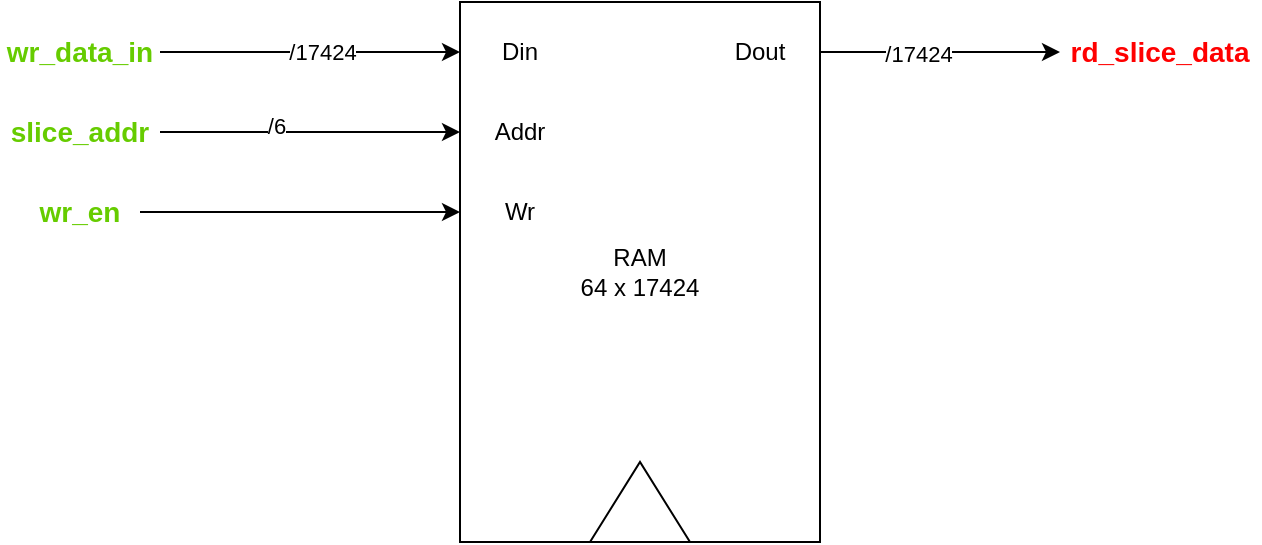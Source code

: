 <mxfile version="22.1.2" type="device">
  <diagram name="Page-1" id="jRwG5yXOpGGB01GR4bkt">
    <mxGraphModel dx="1232" dy="995" grid="1" gridSize="10" guides="1" tooltips="1" connect="1" arrows="1" fold="1" page="1" pageScale="1" pageWidth="2000" pageHeight="2000" math="0" shadow="0">
      <root>
        <mxCell id="0" />
        <mxCell id="1" parent="0" />
        <mxCell id="aQ8SWEXskVuywdtqdkhK-1" value="&lt;div&gt;RAM&lt;/div&gt;&lt;div&gt;64 x 17424&lt;br&gt;&lt;/div&gt;" style="rounded=0;whiteSpace=wrap;html=1;" parent="1" vertex="1">
          <mxGeometry x="450" y="210" width="180" height="270" as="geometry" />
        </mxCell>
        <mxCell id="aQ8SWEXskVuywdtqdkhK-2" value="Din" style="text;html=1;strokeColor=none;fillColor=none;align=center;verticalAlign=middle;whiteSpace=wrap;rounded=0;" parent="1" vertex="1">
          <mxGeometry x="450" y="220" width="60" height="30" as="geometry" />
        </mxCell>
        <mxCell id="aQ8SWEXskVuywdtqdkhK-6" value="Wr" style="text;html=1;strokeColor=none;fillColor=none;align=center;verticalAlign=middle;whiteSpace=wrap;rounded=0;" parent="1" vertex="1">
          <mxGeometry x="450" y="300" width="60" height="30" as="geometry" />
        </mxCell>
        <mxCell id="aQ8SWEXskVuywdtqdkhK-8" value="Addr" style="text;html=1;strokeColor=none;fillColor=none;align=center;verticalAlign=middle;whiteSpace=wrap;rounded=0;" parent="1" vertex="1">
          <mxGeometry x="450" y="260" width="60" height="30" as="geometry" />
        </mxCell>
        <mxCell id="aQ8SWEXskVuywdtqdkhK-9" value="" style="triangle;whiteSpace=wrap;html=1;direction=south;rotation=-180;" parent="1" vertex="1">
          <mxGeometry x="515" y="440" width="50" height="40" as="geometry" />
        </mxCell>
        <mxCell id="aQ8SWEXskVuywdtqdkhK-21" style="edgeStyle=orthogonalEdgeStyle;rounded=0;orthogonalLoop=1;jettySize=auto;html=1;entryX=0;entryY=0.5;entryDx=0;entryDy=0;" parent="1" source="aQ8SWEXskVuywdtqdkhK-10" target="aQ8SWEXskVuywdtqdkhK-20" edge="1">
          <mxGeometry relative="1" as="geometry" />
        </mxCell>
        <mxCell id="aQ8SWEXskVuywdtqdkhK-22" value="/17424" style="edgeLabel;html=1;align=center;verticalAlign=middle;resizable=0;points=[];" parent="aQ8SWEXskVuywdtqdkhK-21" vertex="1" connectable="0">
          <mxGeometry x="-0.183" y="-1" relative="1" as="geometry">
            <mxPoint as="offset" />
          </mxGeometry>
        </mxCell>
        <mxCell id="aQ8SWEXskVuywdtqdkhK-10" value="Dout" style="text;html=1;strokeColor=none;fillColor=none;align=center;verticalAlign=middle;whiteSpace=wrap;rounded=0;" parent="1" vertex="1">
          <mxGeometry x="570" y="220" width="60" height="30" as="geometry" />
        </mxCell>
        <mxCell id="aQ8SWEXskVuywdtqdkhK-12" style="edgeStyle=orthogonalEdgeStyle;rounded=0;orthogonalLoop=1;jettySize=auto;html=1;entryX=0;entryY=0.5;entryDx=0;entryDy=0;" parent="1" source="aQ8SWEXskVuywdtqdkhK-11" target="aQ8SWEXskVuywdtqdkhK-2" edge="1">
          <mxGeometry relative="1" as="geometry" />
        </mxCell>
        <mxCell id="aQ8SWEXskVuywdtqdkhK-13" value="/17424" style="edgeLabel;html=1;align=center;verticalAlign=middle;resizable=0;points=[];" parent="aQ8SWEXskVuywdtqdkhK-12" vertex="1" connectable="0">
          <mxGeometry x="0.071" y="2" relative="1" as="geometry">
            <mxPoint y="2" as="offset" />
          </mxGeometry>
        </mxCell>
        <mxCell id="aQ8SWEXskVuywdtqdkhK-11" value="&lt;b&gt;&lt;font color=&quot;#66cc00&quot; style=&quot;font-size: 14px;&quot;&gt;wr_data_in&lt;/font&gt;&lt;/b&gt;" style="text;html=1;strokeColor=none;fillColor=none;align=center;verticalAlign=middle;whiteSpace=wrap;rounded=0;" parent="1" vertex="1">
          <mxGeometry x="220" y="220" width="80" height="30" as="geometry" />
        </mxCell>
        <mxCell id="aQ8SWEXskVuywdtqdkhK-16" style="edgeStyle=orthogonalEdgeStyle;rounded=0;orthogonalLoop=1;jettySize=auto;html=1;entryX=0;entryY=0.5;entryDx=0;entryDy=0;" parent="1" source="aQ8SWEXskVuywdtqdkhK-14" target="aQ8SWEXskVuywdtqdkhK-8" edge="1">
          <mxGeometry relative="1" as="geometry" />
        </mxCell>
        <mxCell id="aQ8SWEXskVuywdtqdkhK-24" value="/6" style="edgeLabel;html=1;align=center;verticalAlign=middle;resizable=0;points=[];" parent="aQ8SWEXskVuywdtqdkhK-16" vertex="1" connectable="0">
          <mxGeometry x="-0.227" y="3" relative="1" as="geometry">
            <mxPoint as="offset" />
          </mxGeometry>
        </mxCell>
        <mxCell id="aQ8SWEXskVuywdtqdkhK-14" value="&lt;font color=&quot;#66cc00&quot; size=&quot;1&quot;&gt;&lt;span style=&quot;font-size: 14px;&quot;&gt;&lt;b style=&quot;&quot;&gt;slice_addr&lt;/b&gt;&lt;/span&gt;&lt;/font&gt;" style="text;html=1;strokeColor=none;fillColor=none;align=center;verticalAlign=middle;whiteSpace=wrap;rounded=0;" parent="1" vertex="1">
          <mxGeometry x="220" y="260" width="80" height="30" as="geometry" />
        </mxCell>
        <mxCell id="aQ8SWEXskVuywdtqdkhK-19" style="edgeStyle=orthogonalEdgeStyle;rounded=0;orthogonalLoop=1;jettySize=auto;html=1;entryX=0;entryY=0.5;entryDx=0;entryDy=0;" parent="1" source="aQ8SWEXskVuywdtqdkhK-17" target="aQ8SWEXskVuywdtqdkhK-6" edge="1">
          <mxGeometry relative="1" as="geometry" />
        </mxCell>
        <mxCell id="aQ8SWEXskVuywdtqdkhK-17" value="&lt;b&gt;&lt;font color=&quot;#66cc00&quot; style=&quot;font-size: 14px;&quot;&gt;wr_en&lt;/font&gt;&lt;/b&gt;" style="text;html=1;strokeColor=none;fillColor=none;align=center;verticalAlign=middle;whiteSpace=wrap;rounded=0;" parent="1" vertex="1">
          <mxGeometry x="230" y="300" width="60" height="30" as="geometry" />
        </mxCell>
        <mxCell id="aQ8SWEXskVuywdtqdkhK-20" value="&lt;b&gt;&lt;font color=&quot;#ff0000&quot; style=&quot;font-size: 14px;&quot;&gt;rd_slice_data&lt;/font&gt;&lt;/b&gt;" style="text;html=1;strokeColor=none;fillColor=none;align=center;verticalAlign=middle;whiteSpace=wrap;rounded=0;" parent="1" vertex="1">
          <mxGeometry x="750" y="220" width="100" height="30" as="geometry" />
        </mxCell>
      </root>
    </mxGraphModel>
  </diagram>
</mxfile>

